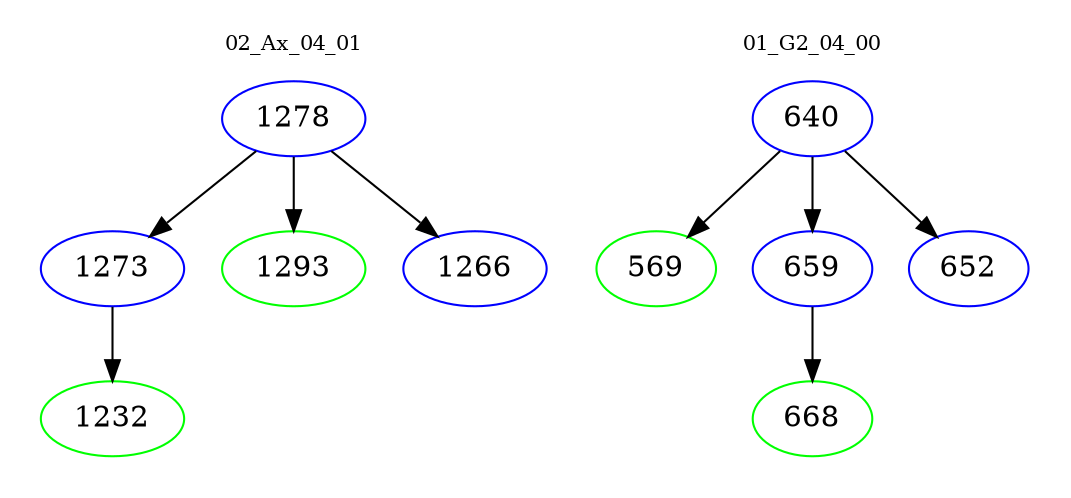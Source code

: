 digraph{
subgraph cluster_0 {
color = white
label = "02_Ax_04_01";
fontsize=10;
T0_1278 [label="1278", color="blue"]
T0_1278 -> T0_1273 [color="black"]
T0_1273 [label="1273", color="blue"]
T0_1273 -> T0_1232 [color="black"]
T0_1232 [label="1232", color="green"]
T0_1278 -> T0_1293 [color="black"]
T0_1293 [label="1293", color="green"]
T0_1278 -> T0_1266 [color="black"]
T0_1266 [label="1266", color="blue"]
}
subgraph cluster_1 {
color = white
label = "01_G2_04_00";
fontsize=10;
T1_640 [label="640", color="blue"]
T1_640 -> T1_569 [color="black"]
T1_569 [label="569", color="green"]
T1_640 -> T1_659 [color="black"]
T1_659 [label="659", color="blue"]
T1_659 -> T1_668 [color="black"]
T1_668 [label="668", color="green"]
T1_640 -> T1_652 [color="black"]
T1_652 [label="652", color="blue"]
}
}
